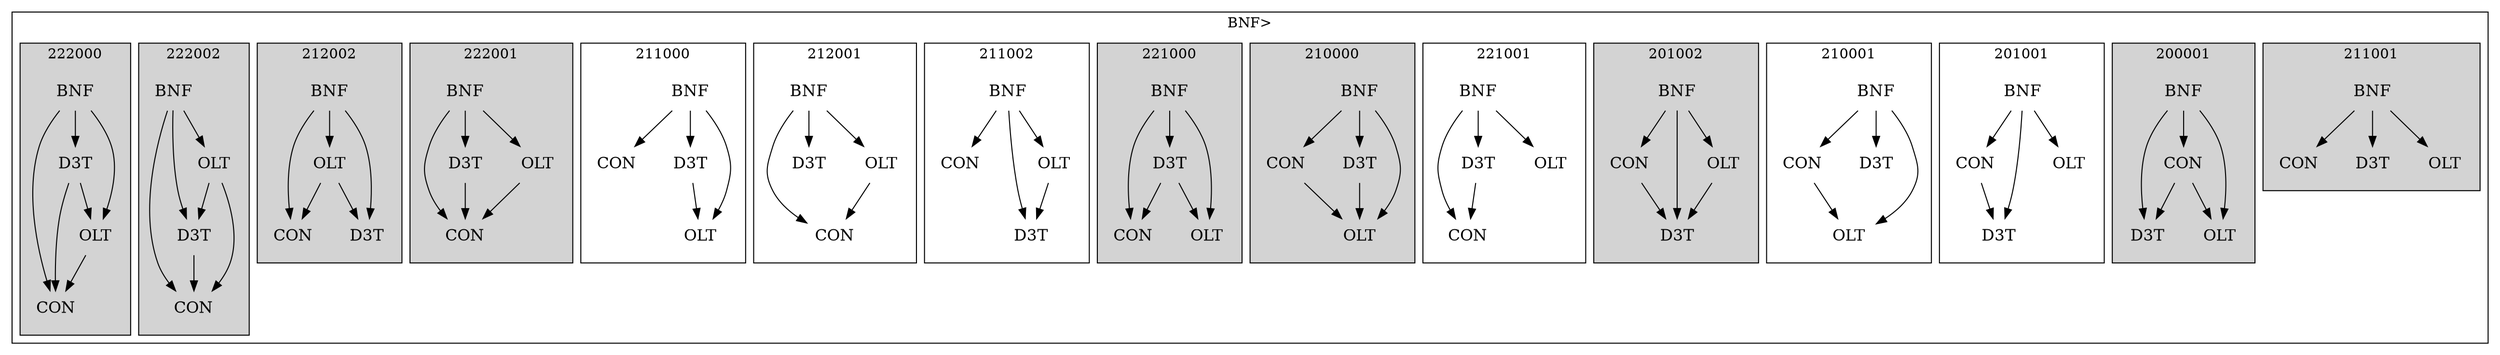 strict digraph FirstlevelCluster {
	labelloc = "t";
	compound = false;
	subgraph cluster_0 {
	label= "BNF>";
		subgraph	cluster_2 {
		label = "211001";
			style = filled;
			node	[label = CON, shape = plaintext, fontsize = 16] CON2;
			node	[label = BNF, shape = plaintext, fontsize = 16] BNF2;
			node	[label = D3T, shape = plaintext, fontsize = 16] D3T2;
			node	[label = OLT, shape = plaintext, fontsize = 16] OLT2;
			BNF2->CON2;BNF2->D3T2;BNF2->OLT2;			}
		subgraph	cluster_3 {
		label = "200001";
			style = filled;
			node	[label = CON, shape = plaintext, fontsize = 16] CON3;
			node	[label = BNF, shape = plaintext, fontsize = 16] BNF3;
			node	[label = D3T, shape = plaintext, fontsize = 16] D3T3;
			node	[label = OLT, shape = plaintext, fontsize = 16] OLT3;
			CON3->D3T3;CON3->OLT3;BNF3->CON3;BNF3->D3T3;BNF3->OLT3;			}
		subgraph	cluster_4 {
		label = "201001";
			node	[label = CON, shape = plaintext, fontsize = 16] CON4;
			node	[label = BNF, shape = plaintext, fontsize = 16] BNF4;
			node	[label = D3T, shape = plaintext, fontsize = 16] D3T4;
			node	[label = OLT, shape = plaintext, fontsize = 16] OLT4;
			CON4->D3T4;BNF4->CON4;BNF4->D3T4;BNF4->OLT4;			}
		subgraph	cluster_5 {
		label = "210001";
			node	[label = CON, shape = plaintext, fontsize = 16] CON5;
			node	[label = BNF, shape = plaintext, fontsize = 16] BNF5;
			node	[label = D3T, shape = plaintext, fontsize = 16] D3T5;
			node	[label = OLT, shape = plaintext, fontsize = 16] OLT5;
			CON5->OLT5;BNF5->CON5;BNF5->D3T5;BNF5->OLT5;			}
		subgraph	cluster_6 {
		label = "201002";
			style = filled;
			node	[label = CON, shape = plaintext, fontsize = 16] CON6;
			node	[label = BNF, shape = plaintext, fontsize = 16] BNF6;
			node	[label = D3T, shape = plaintext, fontsize = 16] D3T6;
			node	[label = OLT, shape = plaintext, fontsize = 16] OLT6;
			CON6->D3T6;BNF6->CON6;BNF6->D3T6;BNF6->OLT6;OLT6->D3T6;			}
		subgraph	cluster_7 {
		label = "221001";
			node	[label = CON, shape = plaintext, fontsize = 16] CON7;
			node	[label = BNF, shape = plaintext, fontsize = 16] BNF7;
			node	[label = D3T, shape = plaintext, fontsize = 16] D3T7;
			node	[label = OLT, shape = plaintext, fontsize = 16] OLT7;
			BNF7->CON7;BNF7->D3T7;BNF7->OLT7;D3T7->CON7;			}
		subgraph	cluster_8 {
		label = "210000";
			style = filled;
			node	[label = CON, shape = plaintext, fontsize = 16] CON8;
			node	[label = BNF, shape = plaintext, fontsize = 16] BNF8;
			node	[label = D3T, shape = plaintext, fontsize = 16] D3T8;
			node	[label = OLT, shape = plaintext, fontsize = 16] OLT8;
			CON8->OLT8;BNF8->CON8;BNF8->D3T8;BNF8->OLT8;D3T8->OLT8;			}
		subgraph	cluster_9 {
		label = "221000";
			style = filled;
			node	[label = CON, shape = plaintext, fontsize = 16] CON9;
			node	[label = BNF, shape = plaintext, fontsize = 16] BNF9;
			node	[label = D3T, shape = plaintext, fontsize = 16] D3T9;
			node	[label = OLT, shape = plaintext, fontsize = 16] OLT9;
			BNF9->CON9;BNF9->D3T9;BNF9->OLT9;D3T9->CON9;D3T9->OLT9;			}
		subgraph	cluster_10 {
		label = "211002";
			node	[label = CON, shape = plaintext, fontsize = 16] CON10;
			node	[label = BNF, shape = plaintext, fontsize = 16] BNF10;
			node	[label = D3T, shape = plaintext, fontsize = 16] D3T10;
			node	[label = OLT, shape = plaintext, fontsize = 16] OLT10;
			BNF10->CON10;BNF10->D3T10;BNF10->OLT10;OLT10->D3T10;			}
		subgraph	cluster_11 {
		label = "212001";
			node	[label = CON, shape = plaintext, fontsize = 16] CON11;
			node	[label = BNF, shape = plaintext, fontsize = 16] BNF11;
			node	[label = D3T, shape = plaintext, fontsize = 16] D3T11;
			node	[label = OLT, shape = plaintext, fontsize = 16] OLT11;
			BNF11->CON11;BNF11->D3T11;BNF11->OLT11;OLT11->CON11;			}
		subgraph	cluster_12 {
		label = "211000";
			node	[label = CON, shape = plaintext, fontsize = 16] CON12;
			node	[label = BNF, shape = plaintext, fontsize = 16] BNF12;
			node	[label = D3T, shape = plaintext, fontsize = 16] D3T12;
			node	[label = OLT, shape = plaintext, fontsize = 16] OLT12;
			BNF12->CON12;BNF12->D3T12;BNF12->OLT12;D3T12->OLT12;			}
		subgraph	cluster_13 {
		label = "222001";
			style = filled;
			node	[label = CON, shape = plaintext, fontsize = 16] CON13;
			node	[label = BNF, shape = plaintext, fontsize = 16] BNF13;
			node	[label = D3T, shape = plaintext, fontsize = 16] D3T13;
			node	[label = OLT, shape = plaintext, fontsize = 16] OLT13;
			BNF13->CON13;BNF13->D3T13;BNF13->OLT13;D3T13->CON13;OLT13->CON13;			}
		subgraph	cluster_14 {
		label = "212002";
			style = filled;
			node	[label = CON, shape = plaintext, fontsize = 16] CON14;
			node	[label = BNF, shape = plaintext, fontsize = 16] BNF14;
			node	[label = D3T, shape = plaintext, fontsize = 16] D3T14;
			node	[label = OLT, shape = plaintext, fontsize = 16] OLT14;
			BNF14->CON14;BNF14->D3T14;BNF14->OLT14;OLT14->CON14;OLT14->D3T14;			}
		subgraph	cluster_15 {
		label = "222002";
			style = filled;
			node	[label = CON, shape = plaintext, fontsize = 16] CON15;
			node	[label = BNF, shape = plaintext, fontsize = 16] BNF15;
			node	[label = D3T, shape = plaintext, fontsize = 16] D3T15;
			node	[label = OLT, shape = plaintext, fontsize = 16] OLT15;
			BNF15->CON15;BNF15->D3T15;BNF15->OLT15;D3T15->CON15;OLT15->CON15;OLT15->D3T15;			}
		subgraph	cluster_16 {
		label = "222000";
			style = filled;
			node	[label = CON, shape = plaintext, fontsize = 16] CON16;
			node	[label = BNF, shape = plaintext, fontsize = 16] BNF16;
			node	[label = D3T, shape = plaintext, fontsize = 16] D3T16;
			node	[label = OLT, shape = plaintext, fontsize = 16] OLT16;
			BNF16->CON16;BNF16->D3T16;BNF16->OLT16;D3T16->CON16;D3T16->OLT16;OLT16->CON16;			}
}}